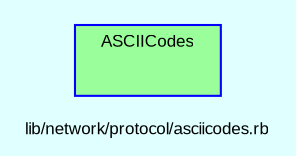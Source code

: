 digraph TopLevel {
    compound = true
    bgcolor = lightcyan1
    fontname = Arial
    fontsize = 8
    label = "lib/network/protocol/asciicodes.rb"
    node [
        fontname = Arial,
        fontsize = 8,
        color = black
    ]

    subgraph cluster_ASCIICodes {
        fillcolor = palegreen1
        URL = "classes/ASCIICodes.html"
        fontname = Arial
        color = blue
        label = "ASCIICodes"
        style = filled
        ASCIICodes [
            shape = plaintext,
            height = 0.01,
            width = 0.75,
            label = ""
        ]

    }

}

